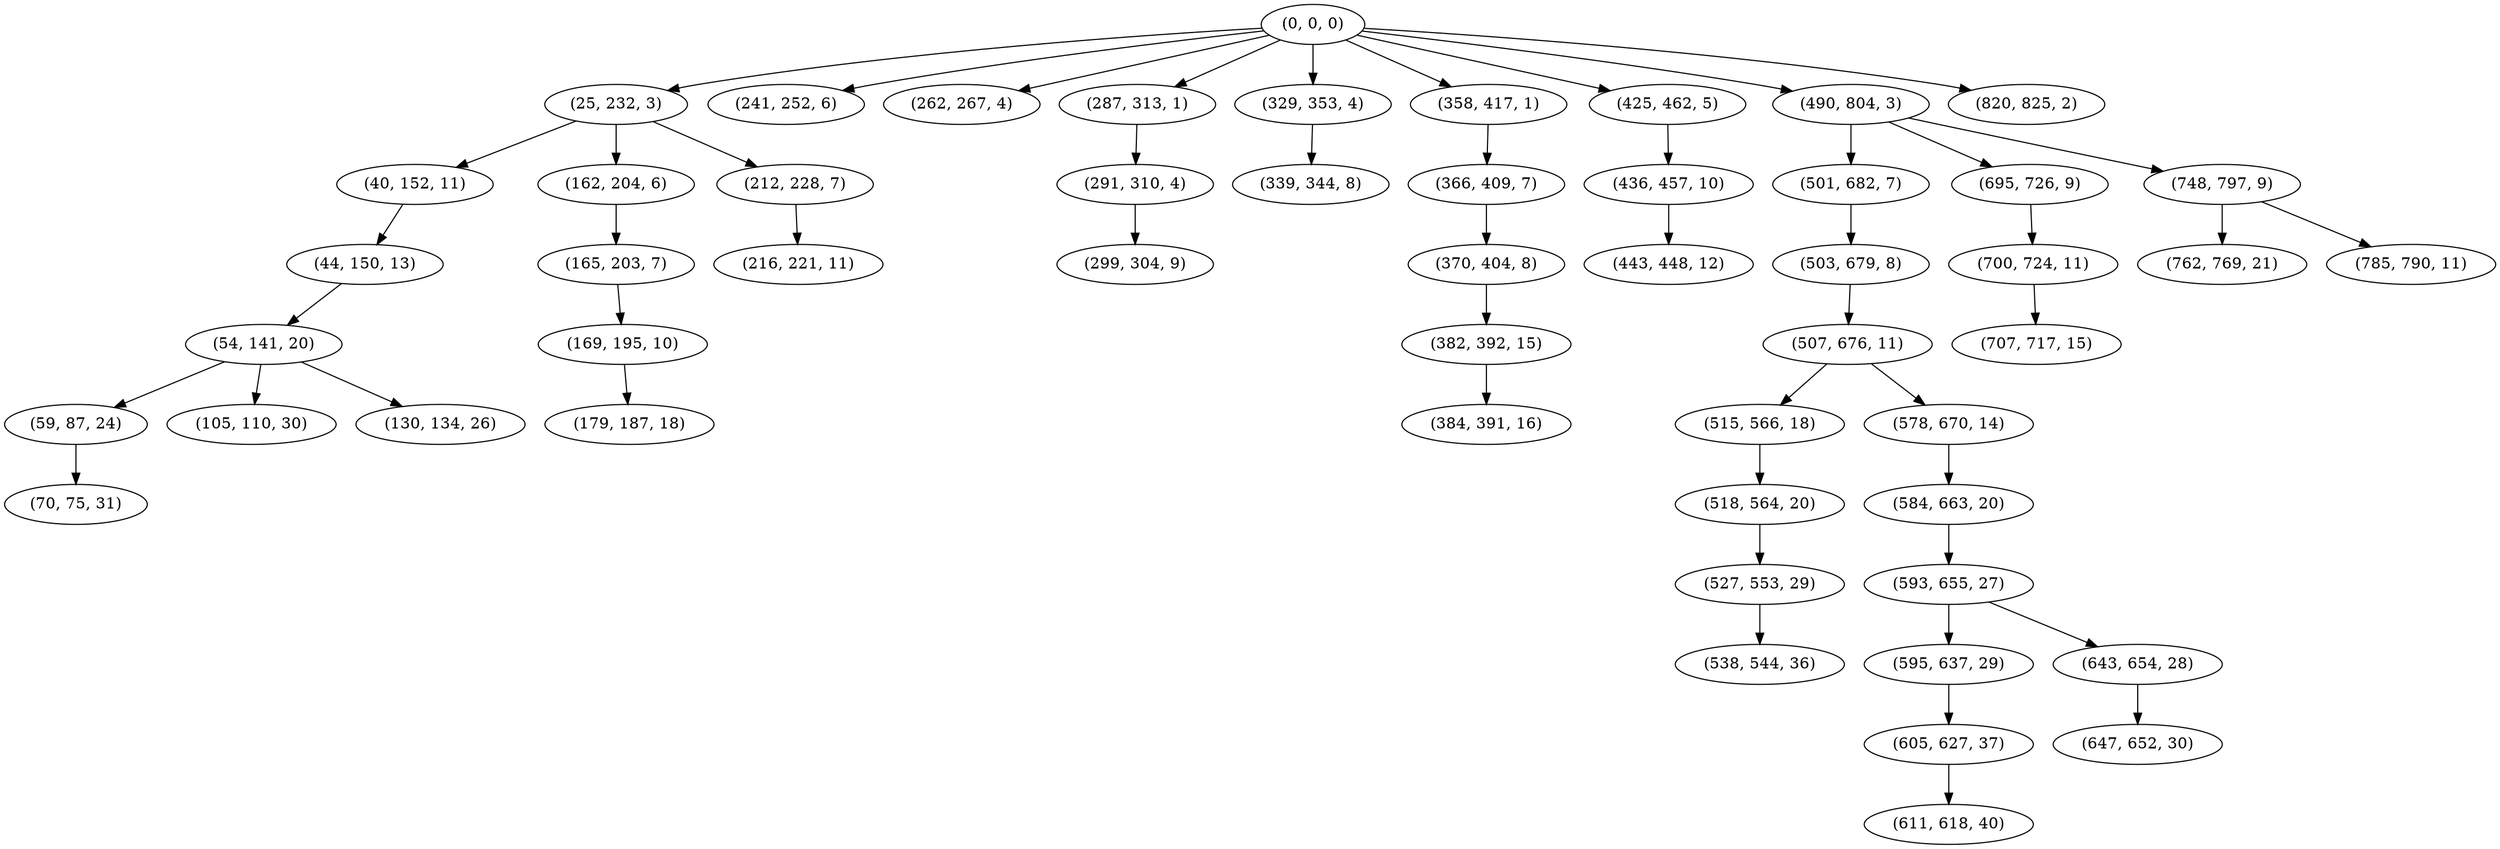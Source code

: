 digraph tree {
    "(0, 0, 0)";
    "(25, 232, 3)";
    "(40, 152, 11)";
    "(44, 150, 13)";
    "(54, 141, 20)";
    "(59, 87, 24)";
    "(70, 75, 31)";
    "(105, 110, 30)";
    "(130, 134, 26)";
    "(162, 204, 6)";
    "(165, 203, 7)";
    "(169, 195, 10)";
    "(179, 187, 18)";
    "(212, 228, 7)";
    "(216, 221, 11)";
    "(241, 252, 6)";
    "(262, 267, 4)";
    "(287, 313, 1)";
    "(291, 310, 4)";
    "(299, 304, 9)";
    "(329, 353, 4)";
    "(339, 344, 8)";
    "(358, 417, 1)";
    "(366, 409, 7)";
    "(370, 404, 8)";
    "(382, 392, 15)";
    "(384, 391, 16)";
    "(425, 462, 5)";
    "(436, 457, 10)";
    "(443, 448, 12)";
    "(490, 804, 3)";
    "(501, 682, 7)";
    "(503, 679, 8)";
    "(507, 676, 11)";
    "(515, 566, 18)";
    "(518, 564, 20)";
    "(527, 553, 29)";
    "(538, 544, 36)";
    "(578, 670, 14)";
    "(584, 663, 20)";
    "(593, 655, 27)";
    "(595, 637, 29)";
    "(605, 627, 37)";
    "(611, 618, 40)";
    "(643, 654, 28)";
    "(647, 652, 30)";
    "(695, 726, 9)";
    "(700, 724, 11)";
    "(707, 717, 15)";
    "(748, 797, 9)";
    "(762, 769, 21)";
    "(785, 790, 11)";
    "(820, 825, 2)";
    "(0, 0, 0)" -> "(25, 232, 3)";
    "(0, 0, 0)" -> "(241, 252, 6)";
    "(0, 0, 0)" -> "(262, 267, 4)";
    "(0, 0, 0)" -> "(287, 313, 1)";
    "(0, 0, 0)" -> "(329, 353, 4)";
    "(0, 0, 0)" -> "(358, 417, 1)";
    "(0, 0, 0)" -> "(425, 462, 5)";
    "(0, 0, 0)" -> "(490, 804, 3)";
    "(0, 0, 0)" -> "(820, 825, 2)";
    "(25, 232, 3)" -> "(40, 152, 11)";
    "(25, 232, 3)" -> "(162, 204, 6)";
    "(25, 232, 3)" -> "(212, 228, 7)";
    "(40, 152, 11)" -> "(44, 150, 13)";
    "(44, 150, 13)" -> "(54, 141, 20)";
    "(54, 141, 20)" -> "(59, 87, 24)";
    "(54, 141, 20)" -> "(105, 110, 30)";
    "(54, 141, 20)" -> "(130, 134, 26)";
    "(59, 87, 24)" -> "(70, 75, 31)";
    "(162, 204, 6)" -> "(165, 203, 7)";
    "(165, 203, 7)" -> "(169, 195, 10)";
    "(169, 195, 10)" -> "(179, 187, 18)";
    "(212, 228, 7)" -> "(216, 221, 11)";
    "(287, 313, 1)" -> "(291, 310, 4)";
    "(291, 310, 4)" -> "(299, 304, 9)";
    "(329, 353, 4)" -> "(339, 344, 8)";
    "(358, 417, 1)" -> "(366, 409, 7)";
    "(366, 409, 7)" -> "(370, 404, 8)";
    "(370, 404, 8)" -> "(382, 392, 15)";
    "(382, 392, 15)" -> "(384, 391, 16)";
    "(425, 462, 5)" -> "(436, 457, 10)";
    "(436, 457, 10)" -> "(443, 448, 12)";
    "(490, 804, 3)" -> "(501, 682, 7)";
    "(490, 804, 3)" -> "(695, 726, 9)";
    "(490, 804, 3)" -> "(748, 797, 9)";
    "(501, 682, 7)" -> "(503, 679, 8)";
    "(503, 679, 8)" -> "(507, 676, 11)";
    "(507, 676, 11)" -> "(515, 566, 18)";
    "(507, 676, 11)" -> "(578, 670, 14)";
    "(515, 566, 18)" -> "(518, 564, 20)";
    "(518, 564, 20)" -> "(527, 553, 29)";
    "(527, 553, 29)" -> "(538, 544, 36)";
    "(578, 670, 14)" -> "(584, 663, 20)";
    "(584, 663, 20)" -> "(593, 655, 27)";
    "(593, 655, 27)" -> "(595, 637, 29)";
    "(593, 655, 27)" -> "(643, 654, 28)";
    "(595, 637, 29)" -> "(605, 627, 37)";
    "(605, 627, 37)" -> "(611, 618, 40)";
    "(643, 654, 28)" -> "(647, 652, 30)";
    "(695, 726, 9)" -> "(700, 724, 11)";
    "(700, 724, 11)" -> "(707, 717, 15)";
    "(748, 797, 9)" -> "(762, 769, 21)";
    "(748, 797, 9)" -> "(785, 790, 11)";
}
